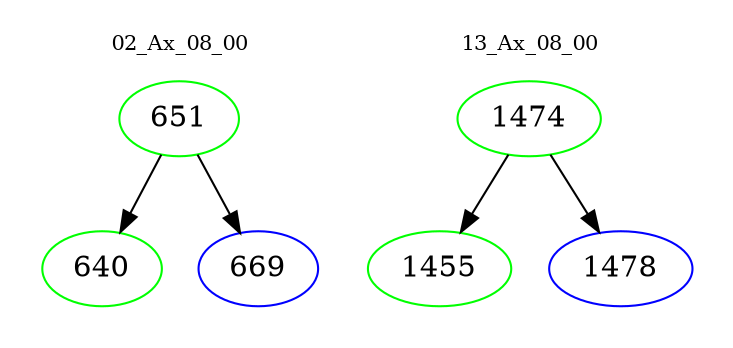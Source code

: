 digraph{
subgraph cluster_0 {
color = white
label = "02_Ax_08_00";
fontsize=10;
T0_651 [label="651", color="green"]
T0_651 -> T0_640 [color="black"]
T0_640 [label="640", color="green"]
T0_651 -> T0_669 [color="black"]
T0_669 [label="669", color="blue"]
}
subgraph cluster_1 {
color = white
label = "13_Ax_08_00";
fontsize=10;
T1_1474 [label="1474", color="green"]
T1_1474 -> T1_1455 [color="black"]
T1_1455 [label="1455", color="green"]
T1_1474 -> T1_1478 [color="black"]
T1_1478 [label="1478", color="blue"]
}
}
